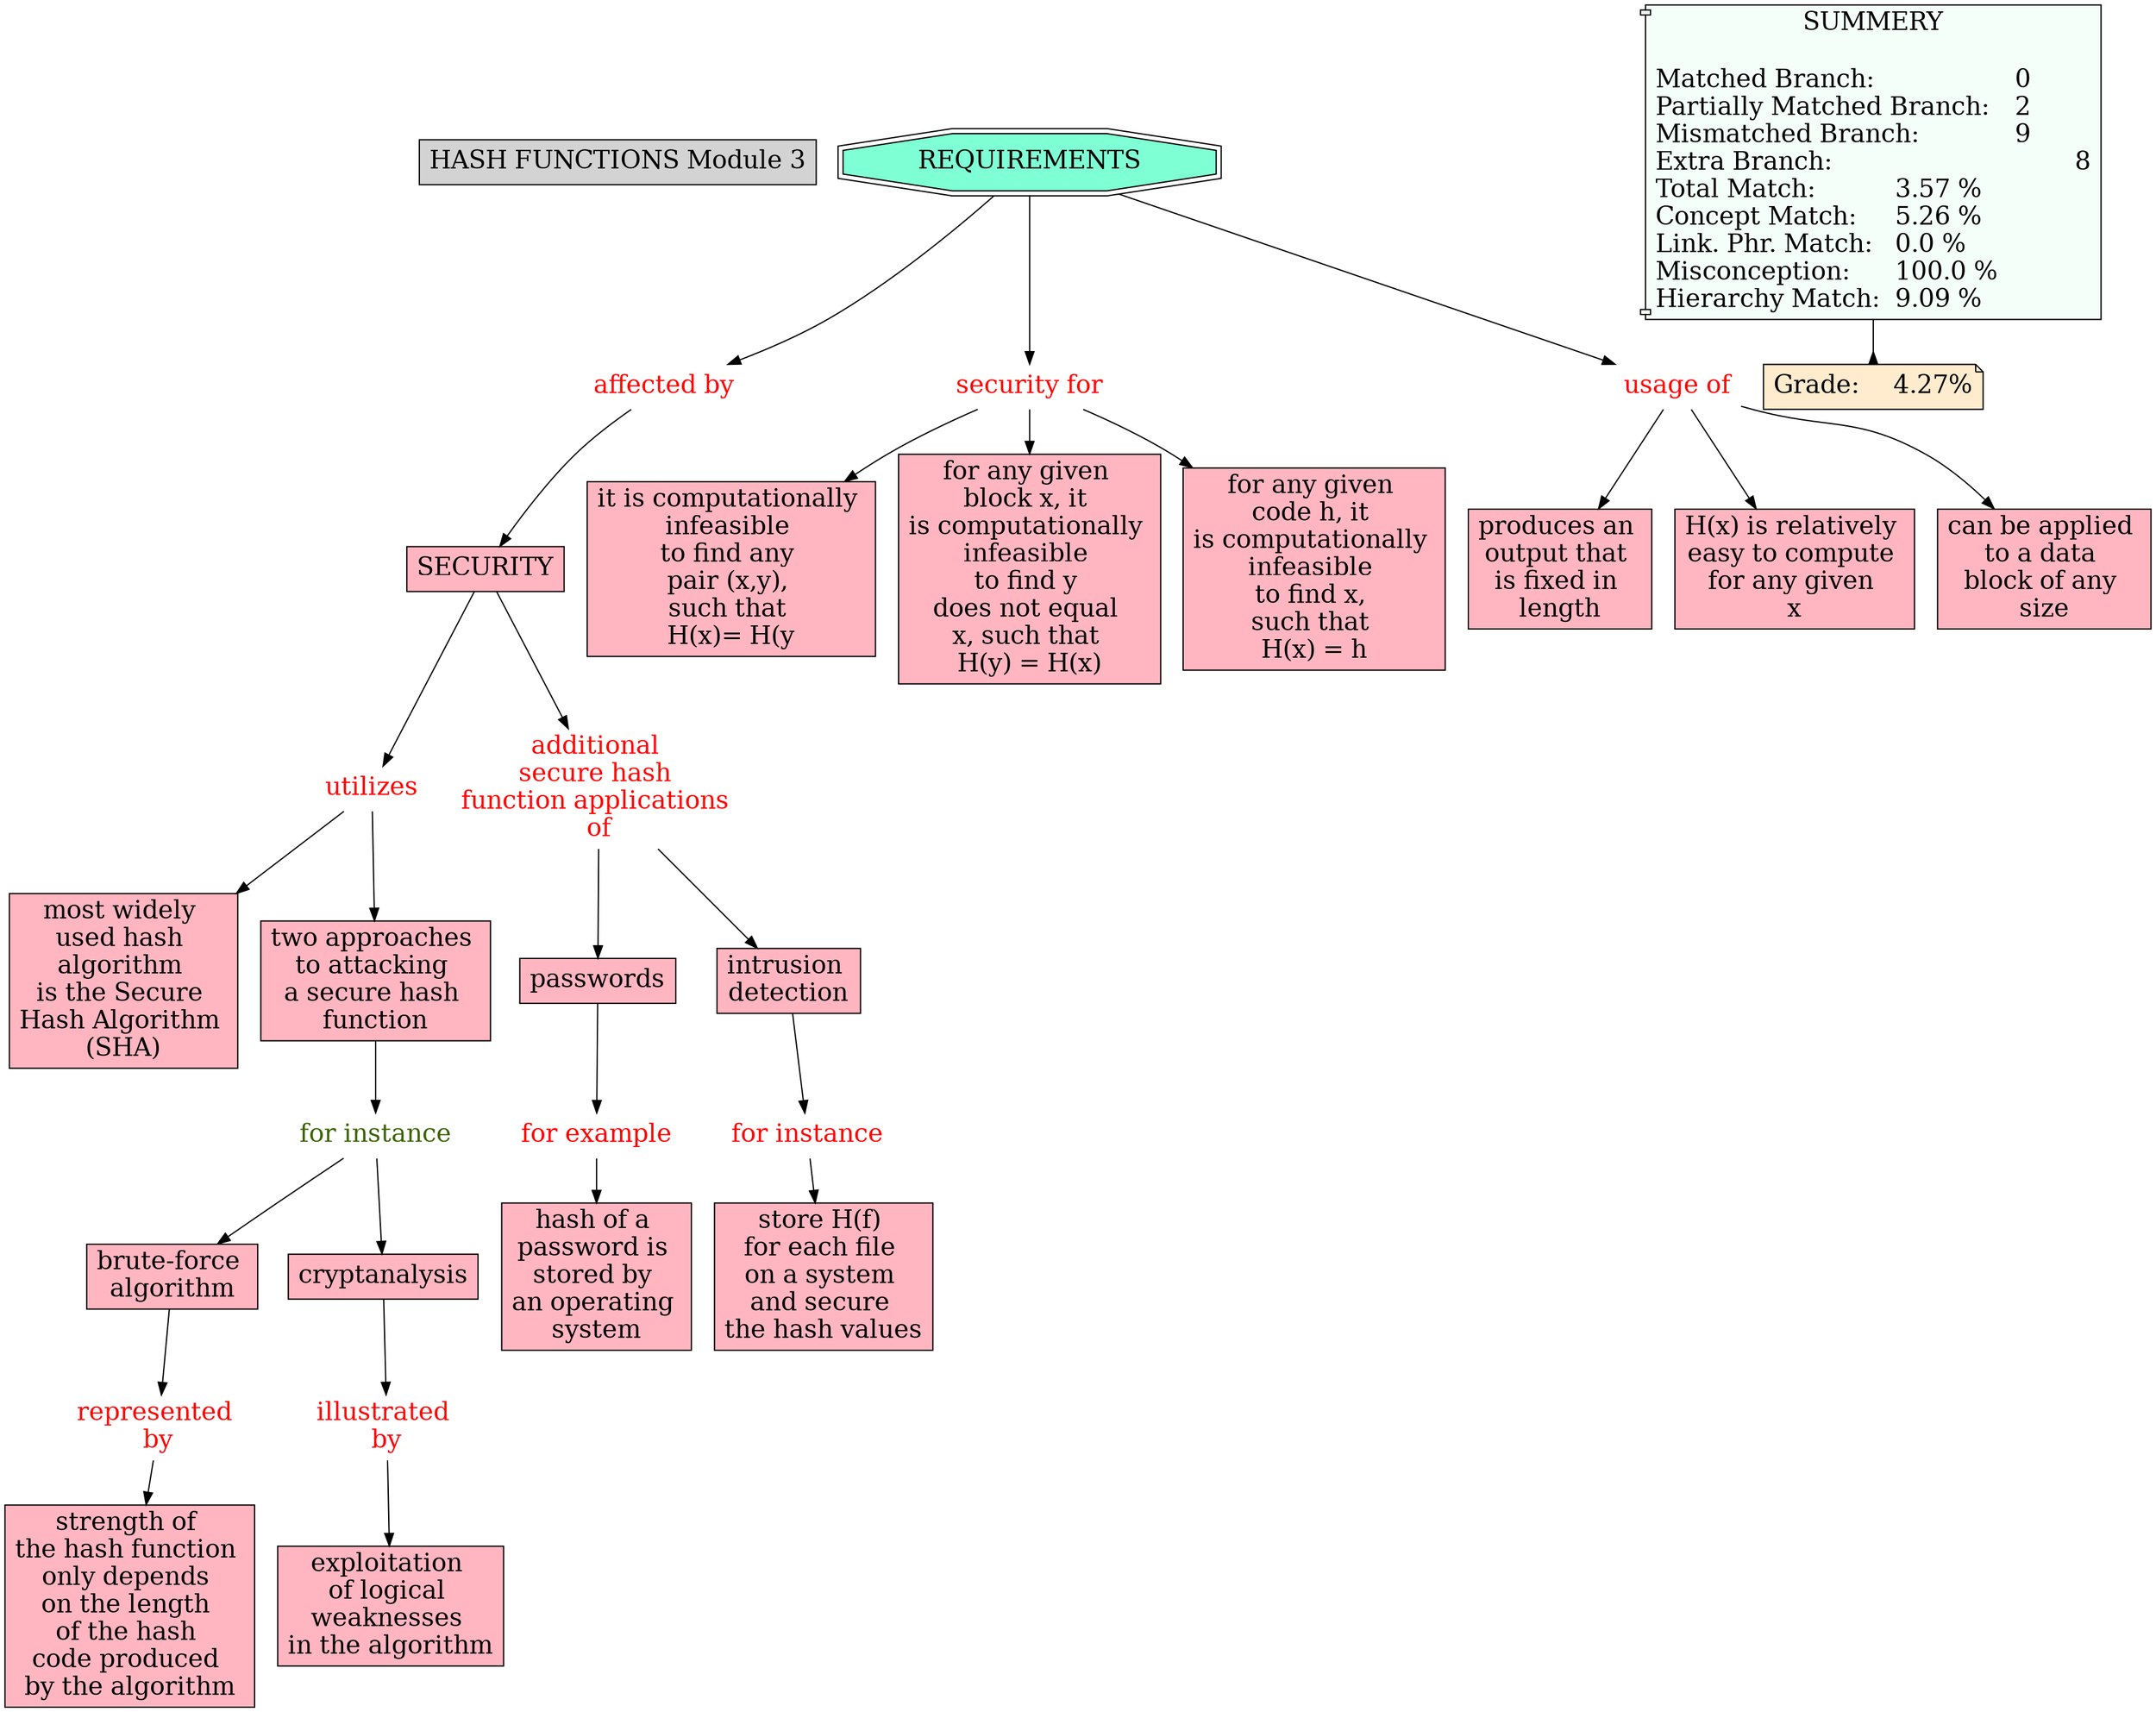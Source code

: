 // The Round Table
digraph {
	"1S3ZPGN61-7FY0SL-QR1" [label="HASH FUNCTIONS Module 3" Gsplines=true fontsize=20 shape=rect style=filled]
	"1S46LVQ3K-XFKMM-CYY" [label=SECURITY Gsplines=true fillcolor="#FFB6C1" fontsize=20 shape=rect style=filled]
	"1S46M7PWL-L4BV9Z-DBR" [label=utilizes Gsplines=true fontcolor=red fontsize=20 shape=none]
	"1S46LVQ3K-XFKMM-CYY" -> "1S46M7PWL-L4BV9Z-DBR" [constraint=true]
	"1S46LV142-KKCZQP-CXK" [label=REQUIREMENTS Gsplines=true fillcolor=aquamarine fontsize=20 shape=doubleoctagon style=filled]
	"1S46LX2VY-FX1XYT-D3T" [label="affected by
" Gsplines=true fontcolor=red fontsize=20 shape=none]
	"1S46LV142-KKCZQP-CXK" -> "1S46LX2VY-FX1XYT-D3T" [constraint=true]
	"1S46M7PWL-L4BV9Z-DBR" [label=utilizes Gsplines=true fontcolor=red fontsize=20 shape=none]
	"1S46M45S7-MM3SWT-D7T" [label="most widely 
used hash 
algorithm 
is the Secure 
Hash Algorithm 
(SHA)" Gsplines=true fillcolor="#FFB6C1" fontsize=20 shape=rect style=filled]
	"1S46M7PWL-L4BV9Z-DBR" -> "1S46M45S7-MM3SWT-D7T" [constraint=true]
	"1S46LV142-KKCZQP-CXK" [label=REQUIREMENTS Gsplines=true fillcolor=aquamarine fontsize=20 shape=doubleoctagon style=filled]
	"1S46M56DS-9V6M5Y-D8B" [label="security for
" Gsplines=true fontcolor=red fontsize=20 shape=none]
	"1S46LV142-KKCZQP-CXK" -> "1S46M56DS-9V6M5Y-D8B" [constraint=true]
	"1S46M2RLV-1BBPMVW-D5S" [label="usage of" Gsplines=true fontcolor=red fontsize=20 shape=none]
	"1S46M2WFL-1D9LHQR-D6G" [label="produces an 
output that 
is fixed in 
length" Gsplines=true fillcolor="#FFB6C1" fontsize=20 shape=rect style=filled]
	"1S46M2RLV-1BBPMVW-D5S" -> "1S46M2WFL-1D9LHQR-D6G" [constraint=true]
	"1S46N2LQ9-1XNR6D7-F4S" [label="illustrated 
by" Gsplines=true fontcolor=red fontsize=20 shape=none]
	"1S46N2LQ7-R53NY-F4P" [label="exploitation 
of logical 
weaknesses 
in the algorithm
" Gsplines=true fillcolor="#FFB6C1" fontsize=20 shape=rect style=filled]
	"1S46N2LQ9-1XNR6D7-F4S" -> "1S46N2LQ7-R53NY-F4P" [constraint=true]
	"1S46M84X6-21BRFPF-DD7" [label="brute-force 
algorithm" Gsplines=true fillcolor="#FFB6C1" fontsize=20 shape=rect style=filled]
	"1S46N4BBD-1QWM48G-F6Y" [label="represented 
by" Gsplines=true fontcolor=red fontsize=20 shape=none]
	"1S46M84X6-21BRFPF-DD7" -> "1S46N4BBD-1QWM48G-F6Y" [constraint=true]
	"1S46M56DS-9V6M5Y-D8B" [label="security for
" Gsplines=true fontcolor=red fontsize=20 shape=none]
	"1S46M5NBG-152WNPX-D92" [label="it is computationally 
infeasible 
to find any 
pair (x,y), 
such that 
H(x)= H(y" Gsplines=true fillcolor="#FFB6C1" fontsize=20 shape=rect style=filled]
	"1S46M56DS-9V6M5Y-D8B" -> "1S46M5NBG-152WNPX-D92" [constraint=true]
	"1S46M7PWJ-95J4F4-DBN" [label="two approaches 
to attacking 
a secure hash 
function" Gsplines=true fillcolor="#FFB6C1" fontsize=20 shape=rect style=filled]
	"1S46M7Y4R-1XQH9ZN-DCH" [label="for instance
" Gsplines=true fontcolor="#3B6300" fontsize=20 shape=none]
	"1S46M7PWJ-95J4F4-DBN" -> "1S46M7Y4R-1XQH9ZN-DCH" [constraint=true]
	"1S46M2RLV-1BBPMVW-D5S" [label="usage of" Gsplines=true fontcolor=red fontsize=20 shape=none]
	"1S46M30RM-2CQ8F7C-D6Y" [label="H(x) is relatively 
easy to compute 
for any given 
x" Gsplines=true fillcolor="#FFB6C1" fontsize=20 shape=rect style=filled]
	"1S46M2RLV-1BBPMVW-D5S" -> "1S46M30RM-2CQ8F7C-D6Y" [constraint=true]
	"1S46NHM8T-RQT06B-FLW" [label="for example
" Gsplines=true fontcolor=red fontsize=20 shape=none]
	"1S46NHM8Q-R5JNVC-FLS" [label="hash of a 
password is 
stored by 
an operating 
system" Gsplines=true fillcolor="#FFB6C1" fontsize=20 shape=rect style=filled]
	"1S46NHM8T-RQT06B-FLW" -> "1S46NHM8Q-R5JNVC-FLS" [constraint=true]
	"1S46M7Y4R-1XQH9ZN-DCH" [label="for instance
" Gsplines=true fontcolor="#3B6300" fontsize=20 shape=none]
	"1S46M44CP-2726NTS-D7P" [label=cryptanalysis Gsplines=true fillcolor="#FFB6C1" fontsize=20 shape=rect style=filled]
	"1S46M7Y4R-1XQH9ZN-DCH" -> "1S46M44CP-2726NTS-D7P" [constraint=true]
	"1S46M2RLV-1BBPMVW-D5S" [label="usage of" Gsplines=true fontcolor=red fontsize=20 shape=none]
	"1S46M2RLS-WNXB3Y-D5P" [label="can be applied 
to a data 
block of any 
size" Gsplines=true fillcolor="#FFB6C1" fontsize=20 shape=rect style=filled]
	"1S46M2RLV-1BBPMVW-D5S" -> "1S46M2RLS-WNXB3Y-D5P" [constraint=true]
	"1S46M56DS-9V6M5Y-D8B" [label="security for
" Gsplines=true fontcolor=red fontsize=20 shape=none]
	"1S46M5RQV-1BK4S8T-D9K" [label="for any given 
block x, it 
is computationally 
infeasible 
to find y 
does not equal 
x, such that 
H(y) = H(x)
" Gsplines=true fillcolor="#FFB6C1" fontsize=20 shape=rect style=filled]
	"1S46M56DS-9V6M5Y-D8B" -> "1S46M5RQV-1BK4S8T-D9K" [constraint=true]
	"1S46M8PW5-VGCN6T-DF3" [label="additional 
secure hash 
function applications 
of" Gsplines=true fontcolor=red fontsize=20 shape=none]
	"1S46M42VR-L0C5H8-D7K" [label=passwords Gsplines=true fillcolor="#FFB6C1" fontsize=20 shape=rect style=filled]
	"1S46M8PW5-VGCN6T-DF3" -> "1S46M42VR-L0C5H8-D7K" [constraint=true]
	"1S46NKB50-1P2WPBJ-FQH" [label="for instance
" Gsplines=true fontcolor=red fontsize=20 shape=none]
	"1S46NK1J5-1V5CTY2-FPQ" [label="store H(f) 
for each file 
on a system 
and secure 
the hash values
" Gsplines=true fillcolor="#FFB6C1" fontsize=20 shape=rect style=filled]
	"1S46NKB50-1P2WPBJ-FQH" -> "1S46NK1J5-1V5CTY2-FPQ" [constraint=true]
	"1S46N4BBD-1QWM48G-F6Y" [label="represented 
by" Gsplines=true fontcolor=red fontsize=20 shape=none]
	"1S46N2Z4N-11JBPSV-F5J" [label="strength of 
the hash function 
only depends 
on the length 
of the hash 
code produced 
by the algorithm
" Gsplines=true fillcolor="#FFB6C1" fontsize=20 shape=rect style=filled]
	"1S46N4BBD-1QWM48G-F6Y" -> "1S46N2Z4N-11JBPSV-F5J" [constraint=true]
	"1S46M42VR-L0C5H8-D7K" [label=passwords Gsplines=true fillcolor="#FFB6C1" fontsize=20 shape=rect style=filled]
	"1S46NHM8T-RQT06B-FLW" [label="for example
" Gsplines=true fontcolor=red fontsize=20 shape=none]
	"1S46M42VR-L0C5H8-D7K" -> "1S46NHM8T-RQT06B-FLW" [constraint=true]
	"1S46LVQ3K-XFKMM-CYY" [label=SECURITY Gsplines=true fillcolor="#FFB6C1" fontsize=20 shape=rect style=filled]
	"1S46M8PW5-VGCN6T-DF3" [label="additional 
secure hash 
function applications 
of" Gsplines=true fontcolor=red fontsize=20 shape=none]
	"1S46LVQ3K-XFKMM-CYY" -> "1S46M8PW5-VGCN6T-DF3" [constraint=true]
	"1S46M44CP-2726NTS-D7P" [label=cryptanalysis Gsplines=true fillcolor="#FFB6C1" fontsize=20 shape=rect style=filled]
	"1S46N2LQ9-1XNR6D7-F4S" [label="illustrated 
by" Gsplines=true fontcolor=red fontsize=20 shape=none]
	"1S46M44CP-2726NTS-D7P" -> "1S46N2LQ9-1XNR6D7-F4S" [constraint=true]
	"1S46M8PW5-VGCN6T-DF3" [label="additional 
secure hash 
function applications 
of" Gsplines=true fontcolor=red fontsize=20 shape=none]
	"1S46M940S-J236N3-DFT" [label="intrusion 
detection" Gsplines=true fillcolor="#FFB6C1" fontsize=20 shape=rect style=filled]
	"1S46M8PW5-VGCN6T-DF3" -> "1S46M940S-J236N3-DFT" [constraint=true]
	"1S46M940S-J236N3-DFT" [label="intrusion 
detection" Gsplines=true fillcolor="#FFB6C1" fontsize=20 shape=rect style=filled]
	"1S46NKB50-1P2WPBJ-FQH" [label="for instance
" Gsplines=true fontcolor=red fontsize=20 shape=none]
	"1S46M940S-J236N3-DFT" -> "1S46NKB50-1P2WPBJ-FQH" [constraint=true]
	"1S46M7PWL-L4BV9Z-DBR" [label=utilizes Gsplines=true fontcolor=red fontsize=20 shape=none]
	"1S46M7PWJ-95J4F4-DBN" [label="two approaches 
to attacking 
a secure hash 
function" Gsplines=true fillcolor="#FFB6C1" fontsize=20 shape=rect style=filled]
	"1S46M7PWL-L4BV9Z-DBR" -> "1S46M7PWJ-95J4F4-DBN" [constraint=true]
	"1S46LV142-KKCZQP-CXK" [label=REQUIREMENTS Gsplines=true fillcolor=aquamarine fontsize=20 shape=doubleoctagon style=filled]
	"1S46M2RLV-1BBPMVW-D5S" [label="usage of" Gsplines=true fontcolor=red fontsize=20 shape=none]
	"1S46LV142-KKCZQP-CXK" -> "1S46M2RLV-1BBPMVW-D5S" [constraint=true]
	"1S46M7Y4R-1XQH9ZN-DCH" [label="for instance
" Gsplines=true fontcolor="#3B6300" fontsize=20 shape=none]
	"1S46M84X6-21BRFPF-DD7" [label="brute-force 
algorithm" Gsplines=true fillcolor="#FFB6C1" fontsize=20 shape=rect style=filled]
	"1S46M7Y4R-1XQH9ZN-DCH" -> "1S46M84X6-21BRFPF-DD7" [constraint=true]
	"1S46M56DS-9V6M5Y-D8B" [label="security for
" Gsplines=true fontcolor=red fontsize=20 shape=none]
	"1S46M56DQ-278Q08H-D87" [label="for any given 
code h, it 
is computationally 
infeasible 
to find x, 
such that 
H(x) = h" Gsplines=true fillcolor="#FFB6C1" fontsize=20 shape=rect style=filled]
	"1S46M56DS-9V6M5Y-D8B" -> "1S46M56DQ-278Q08H-D87" [constraint=true]
	"1S46LX2VY-FX1XYT-D3T" [label="affected by
" Gsplines=true fontcolor=red fontsize=20 shape=none]
	"1S46LVQ3K-XFKMM-CYY" [label=SECURITY Gsplines=true fillcolor="#FFB6C1" fontsize=20 shape=rect style=filled]
	"1S46LX2VY-FX1XYT-D3T" -> "1S46LVQ3K-XFKMM-CYY" [constraint=true]
	Stat [label="SUMMERY

Matched Branch:			0\lPartially Matched Branch:	2\lMismatched Branch:		9\lExtra Branch:				8\lTotal Match:		3.57 %\lConcept Match:	5.26 %\lLink. Phr. Match:	0.0 %\lMisconception:	100.0 %\lHierarchy Match:	9.09 %\l" Gsplines=true fillcolor="#F5FFFA" fontsize=20 shape=component style=filled]
	Grade [label="Grade:	4.27%" Gsplines=true fillcolor="#FFEBCD" fontsize=20 shape=note style=filled]
	Stat -> Grade [arrowhead=inv color=black constraint=true]
}

